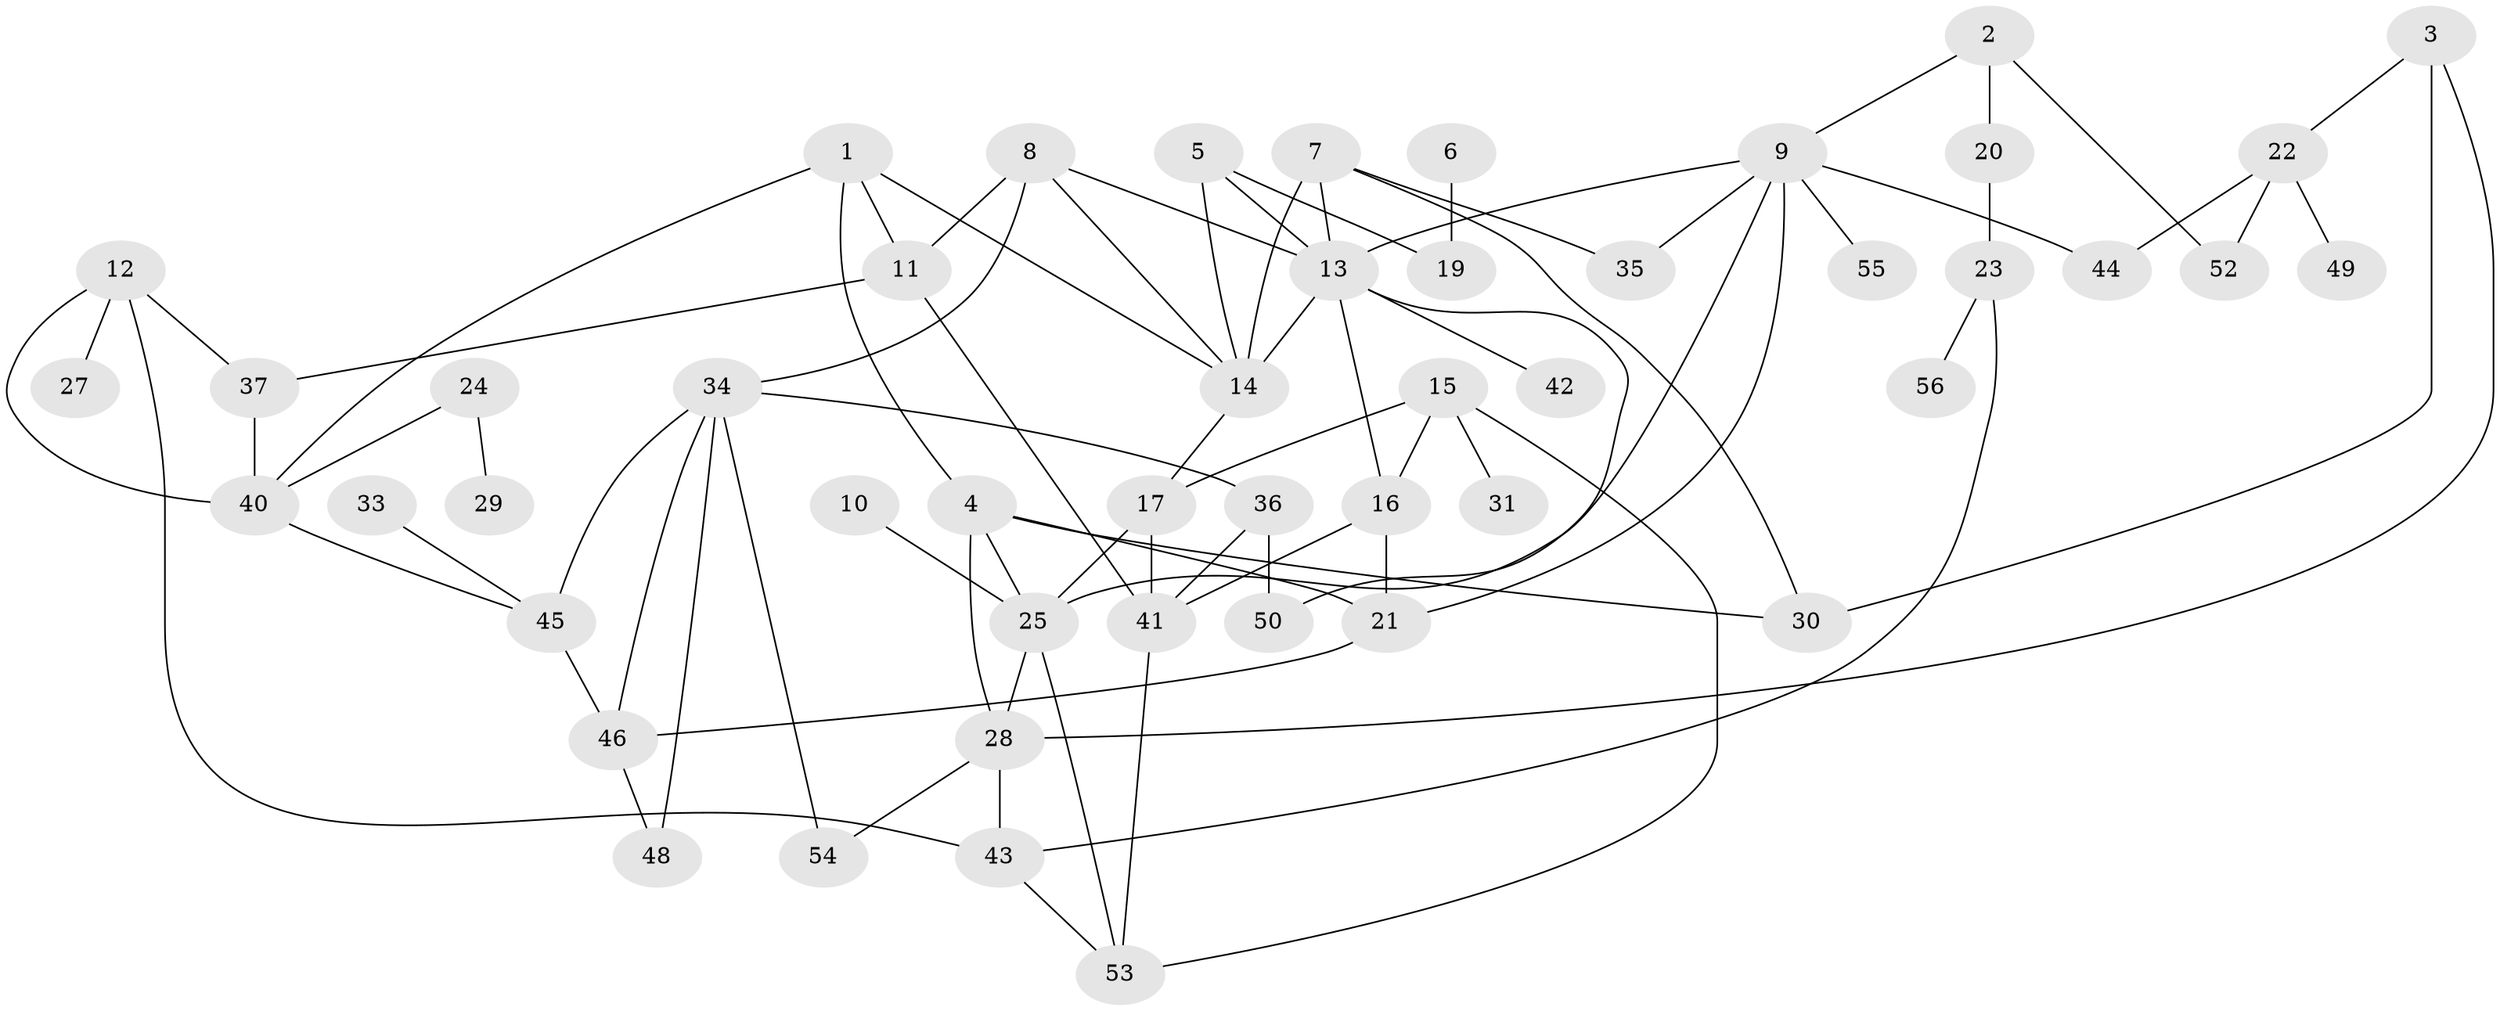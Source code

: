 // original degree distribution, {4: 0.09734513274336283, 2: 0.3008849557522124, 3: 0.24778761061946902, 1: 0.19469026548672566, 6: 0.035398230088495575, 0: 0.05309734513274336, 7: 0.008849557522123894, 5: 0.061946902654867256}
// Generated by graph-tools (version 1.1) at 2025/33/03/09/25 02:33:27]
// undirected, 49 vertices, 79 edges
graph export_dot {
graph [start="1"]
  node [color=gray90,style=filled];
  1;
  2;
  3;
  4;
  5;
  6;
  7;
  8;
  9;
  10;
  11;
  12;
  13;
  14;
  15;
  16;
  17;
  19;
  20;
  21;
  22;
  23;
  24;
  25;
  27;
  28;
  29;
  30;
  31;
  33;
  34;
  35;
  36;
  37;
  40;
  41;
  42;
  43;
  44;
  45;
  46;
  48;
  49;
  50;
  52;
  53;
  54;
  55;
  56;
  1 -- 4 [weight=1.0];
  1 -- 11 [weight=1.0];
  1 -- 14 [weight=1.0];
  1 -- 40 [weight=1.0];
  2 -- 9 [weight=1.0];
  2 -- 20 [weight=1.0];
  2 -- 52 [weight=1.0];
  3 -- 22 [weight=1.0];
  3 -- 28 [weight=1.0];
  3 -- 30 [weight=1.0];
  4 -- 21 [weight=1.0];
  4 -- 25 [weight=2.0];
  4 -- 28 [weight=1.0];
  4 -- 30 [weight=1.0];
  5 -- 13 [weight=1.0];
  5 -- 14 [weight=1.0];
  5 -- 19 [weight=1.0];
  6 -- 19 [weight=1.0];
  7 -- 13 [weight=1.0];
  7 -- 14 [weight=4.0];
  7 -- 30 [weight=1.0];
  7 -- 35 [weight=1.0];
  8 -- 11 [weight=1.0];
  8 -- 13 [weight=1.0];
  8 -- 14 [weight=1.0];
  8 -- 34 [weight=1.0];
  9 -- 13 [weight=1.0];
  9 -- 21 [weight=1.0];
  9 -- 25 [weight=1.0];
  9 -- 35 [weight=1.0];
  9 -- 44 [weight=1.0];
  9 -- 55 [weight=1.0];
  10 -- 25 [weight=1.0];
  11 -- 37 [weight=1.0];
  11 -- 41 [weight=1.0];
  12 -- 27 [weight=1.0];
  12 -- 37 [weight=1.0];
  12 -- 40 [weight=1.0];
  12 -- 43 [weight=1.0];
  13 -- 14 [weight=1.0];
  13 -- 16 [weight=1.0];
  13 -- 42 [weight=1.0];
  13 -- 50 [weight=1.0];
  14 -- 17 [weight=1.0];
  15 -- 16 [weight=1.0];
  15 -- 17 [weight=1.0];
  15 -- 31 [weight=2.0];
  15 -- 53 [weight=1.0];
  16 -- 21 [weight=1.0];
  16 -- 41 [weight=1.0];
  17 -- 25 [weight=2.0];
  17 -- 41 [weight=3.0];
  20 -- 23 [weight=1.0];
  21 -- 46 [weight=1.0];
  22 -- 44 [weight=1.0];
  22 -- 49 [weight=1.0];
  22 -- 52 [weight=1.0];
  23 -- 43 [weight=1.0];
  23 -- 56 [weight=1.0];
  24 -- 29 [weight=1.0];
  24 -- 40 [weight=1.0];
  25 -- 28 [weight=1.0];
  25 -- 53 [weight=1.0];
  28 -- 43 [weight=1.0];
  28 -- 54 [weight=1.0];
  33 -- 45 [weight=1.0];
  34 -- 36 [weight=1.0];
  34 -- 45 [weight=1.0];
  34 -- 46 [weight=1.0];
  34 -- 48 [weight=1.0];
  34 -- 54 [weight=1.0];
  36 -- 41 [weight=2.0];
  36 -- 50 [weight=1.0];
  37 -- 40 [weight=1.0];
  40 -- 45 [weight=1.0];
  41 -- 53 [weight=1.0];
  43 -- 53 [weight=1.0];
  45 -- 46 [weight=2.0];
  46 -- 48 [weight=1.0];
}
